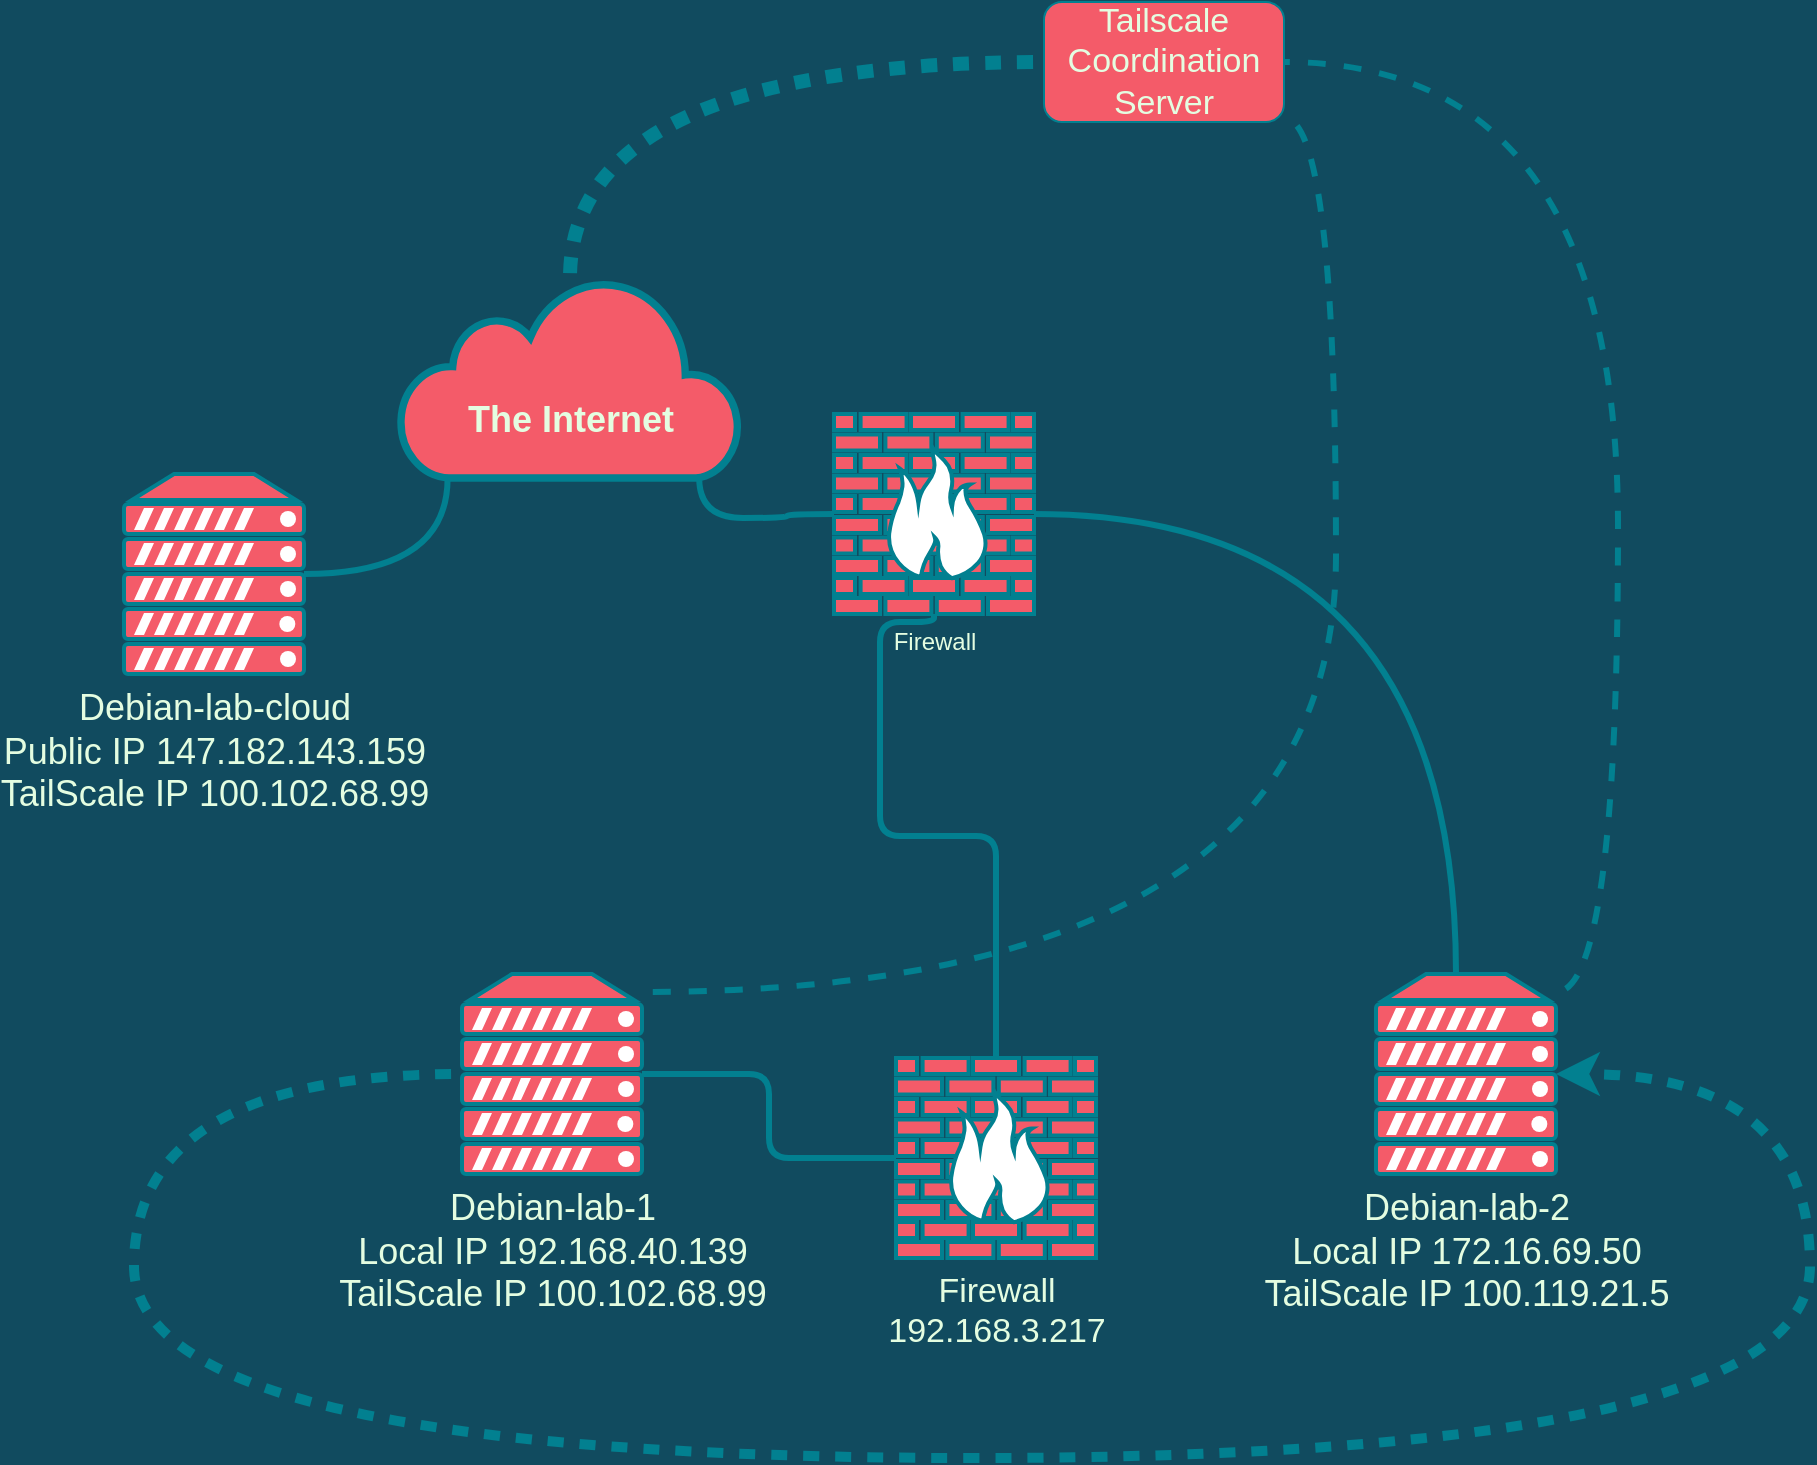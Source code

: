 <mxfile version="26.0.14">
  <diagram name="Page-1" id="vRcWMePUMHAfugz9_YTz">
    <mxGraphModel dx="1902" dy="875" grid="0" gridSize="10" guides="1" tooltips="1" connect="1" arrows="1" fold="1" page="1" pageScale="1" pageWidth="1100" pageHeight="850" background="#114B5F" math="0" shadow="0">
      <root>
        <mxCell id="0" />
        <mxCell id="1" parent="0" />
        <mxCell id="zNudf4SIR2VJdN1A_kgH-4" style="edgeStyle=orthogonalEdgeStyle;rounded=1;orthogonalLoop=1;jettySize=auto;html=1;endArrow=none;endFill=0;strokeWidth=3;jumpStyle=none;orthogonal=0;labelBackgroundColor=#114B5F;strokeColor=#028090;fontColor=#E4FDE1;" parent="1" source="zNudf4SIR2VJdN1A_kgH-1" target="Keg9QBFoEWpsP0gf0oNI-1" edge="1">
          <mxGeometry relative="1" as="geometry">
            <Array as="points">
              <mxPoint x="651" y="500" />
              <mxPoint x="593" y="500" />
              <mxPoint x="593" y="393" />
              <mxPoint x="620" y="393" />
            </Array>
            <mxPoint x="582" y="393" as="targetPoint" />
          </mxGeometry>
        </mxCell>
        <mxCell id="IqyUsJUaqWypHduwfUQZ-7" style="edgeStyle=orthogonalEdgeStyle;curved=1;rounded=0;orthogonalLoop=1;jettySize=auto;html=1;endArrow=none;endFill=0;entryX=0.88;entryY=1;entryDx=0;entryDy=0;entryPerimeter=0;strokeWidth=3;labelBackgroundColor=#114B5F;strokeColor=#028090;fontColor=#E4FDE1;" parent="1" source="Keg9QBFoEWpsP0gf0oNI-1" target="IqyUsJUaqWypHduwfUQZ-5" edge="1">
          <mxGeometry relative="1" as="geometry" />
        </mxCell>
        <mxCell id="Keg9QBFoEWpsP0gf0oNI-1" value="Firewall" style="fontColor=#E4FDE1;verticalAlign=top;verticalLabelPosition=bottom;labelPosition=center;align=center;html=1;outlineConnect=0;fillColor=#F45B69;strokeColor=#028090;gradientDirection=north;strokeWidth=2;shape=mxgraph.networks.firewall;" parent="1" vertex="1">
          <mxGeometry x="570" y="289" width="100" height="100" as="geometry" />
        </mxCell>
        <mxCell id="IqyUsJUaqWypHduwfUQZ-6" style="edgeStyle=orthogonalEdgeStyle;rounded=0;orthogonalLoop=1;jettySize=auto;html=1;endArrow=none;endFill=0;curved=1;entryX=0.14;entryY=1;entryDx=0;entryDy=0;entryPerimeter=0;strokeWidth=3;labelBackgroundColor=#114B5F;strokeColor=#028090;fontColor=#E4FDE1;" parent="1" source="Keg9QBFoEWpsP0gf0oNI-3" target="IqyUsJUaqWypHduwfUQZ-5" edge="1">
          <mxGeometry relative="1" as="geometry">
            <mxPoint x="405" y="169" as="targetPoint" />
          </mxGeometry>
        </mxCell>
        <mxCell id="Keg9QBFoEWpsP0gf0oNI-3" value="&lt;font style=&quot;font-size: 18px&quot;&gt;Debian-lab-cloud&lt;br&gt;Public IP&amp;nbsp;147.182.143.159&lt;br&gt;TailScale IP&amp;nbsp;100.102.68.99&lt;br&gt;&lt;/font&gt;" style="fontColor=#E4FDE1;verticalAlign=top;verticalLabelPosition=bottom;labelPosition=center;align=center;html=1;outlineConnect=0;fillColor=#F45B69;strokeColor=#028090;gradientDirection=north;strokeWidth=2;shape=mxgraph.networks.server;" parent="1" vertex="1">
          <mxGeometry x="215" y="319" width="90" height="100" as="geometry" />
        </mxCell>
        <mxCell id="IqyUsJUaqWypHduwfUQZ-5" value="&lt;h2&gt;&lt;b&gt;&lt;br&gt;&lt;br&gt;The Internet&lt;/b&gt;&lt;/h2&gt;" style="html=1;outlineConnect=0;fillColor=#F45B69;strokeColor=#028090;gradientDirection=north;strokeWidth=2;shape=mxgraph.networks.cloud;fontColor=#E4FDE1;" parent="1" vertex="1">
          <mxGeometry x="353" y="221" width="170" height="100" as="geometry" />
        </mxCell>
        <mxCell id="7-mngesvJNaTBoxv83Yt-3" style="edgeStyle=orthogonalEdgeStyle;curved=1;rounded=0;orthogonalLoop=1;jettySize=auto;html=1;endArrow=none;endFill=0;exitX=1;exitY=0.5;exitDx=0;exitDy=0;exitPerimeter=0;comic=0;strokeWidth=3;labelBackgroundColor=#114B5F;strokeColor=#028090;fontColor=#E4FDE1;" parent="1" source="Keg9QBFoEWpsP0gf0oNI-1" target="7-mngesvJNaTBoxv83Yt-7" edge="1">
          <mxGeometry relative="1" as="geometry">
            <Array as="points">
              <mxPoint x="881" y="339" />
            </Array>
            <mxPoint x="680" y="349" as="sourcePoint" />
            <mxPoint x="844" y="549" as="targetPoint" />
          </mxGeometry>
        </mxCell>
        <mxCell id="7-mngesvJNaTBoxv83Yt-16" style="edgeStyle=orthogonalEdgeStyle;curved=1;comic=0;orthogonalLoop=1;jettySize=auto;html=1;dashed=1;endArrow=none;endFill=0;strokeWidth=3;fillColor=#F45B69;strokeColor=#028090;flowAnimation=1;labelBackgroundColor=#114B5F;fontColor=#E4FDE1;" parent="1" source="7-mngesvJNaTBoxv83Yt-6" target="7-mngesvJNaTBoxv83Yt-8" edge="1">
          <mxGeometry relative="1" as="geometry">
            <Array as="points">
              <mxPoint x="821" y="578" />
              <mxPoint x="821" y="141" />
            </Array>
          </mxGeometry>
        </mxCell>
        <mxCell id="zNudf4SIR2VJdN1A_kgH-2" style="edgeStyle=orthogonalEdgeStyle;rounded=1;orthogonalLoop=1;jettySize=auto;html=1;strokeColor=none;strokeWidth=3;labelBackgroundColor=#114B5F;fontColor=#E4FDE1;" parent="1" source="7-mngesvJNaTBoxv83Yt-6" target="zNudf4SIR2VJdN1A_kgH-1" edge="1">
          <mxGeometry relative="1" as="geometry" />
        </mxCell>
        <mxCell id="zNudf4SIR2VJdN1A_kgH-3" style="edgeStyle=orthogonalEdgeStyle;rounded=1;orthogonalLoop=1;jettySize=auto;html=1;strokeWidth=3;endArrow=none;endFill=0;labelBackgroundColor=#114B5F;strokeColor=#028090;fontColor=#E4FDE1;" parent="1" source="7-mngesvJNaTBoxv83Yt-6" target="zNudf4SIR2VJdN1A_kgH-1" edge="1">
          <mxGeometry relative="1" as="geometry" />
        </mxCell>
        <mxCell id="ZPLgsAKswXV2pwP5o9q--3" style="edgeStyle=orthogonalEdgeStyle;orthogonalLoop=1;jettySize=auto;html=1;strokeWidth=5;curved=1;fillColor=#F45B69;strokeColor=#028090;flowAnimation=1;labelBackgroundColor=#114B5F;fontColor=#E4FDE1;" parent="1" source="7-mngesvJNaTBoxv83Yt-6" target="7-mngesvJNaTBoxv83Yt-7" edge="1">
          <mxGeometry relative="1" as="geometry">
            <Array as="points">
              <mxPoint x="220" y="619" />
              <mxPoint x="220" y="811" />
              <mxPoint x="1058" y="811" />
              <mxPoint x="1058" y="619" />
            </Array>
          </mxGeometry>
        </mxCell>
        <mxCell id="7-mngesvJNaTBoxv83Yt-6" value="&lt;font style=&quot;font-size: 18px&quot;&gt;&lt;div&gt;Debian-lab-1&lt;/div&gt;&lt;div&gt;Local IP 192.168.40.139&lt;/div&gt;&lt;div&gt;&lt;span&gt;TailScale IP 100.102.68.99&lt;/span&gt;&lt;br&gt;&lt;/div&gt;&lt;/font&gt;" style="fontColor=#E4FDE1;verticalAlign=top;verticalLabelPosition=bottom;labelPosition=center;align=center;html=1;outlineConnect=0;fillColor=#F45B69;strokeColor=#028090;gradientDirection=north;strokeWidth=2;shape=mxgraph.networks.server;" parent="1" vertex="1">
          <mxGeometry x="384" y="569" width="90" height="100" as="geometry" />
        </mxCell>
        <mxCell id="7-mngesvJNaTBoxv83Yt-14" style="edgeStyle=orthogonalEdgeStyle;curved=1;comic=0;orthogonalLoop=1;jettySize=auto;html=1;dashed=1;endArrow=none;endFill=0;strokeWidth=3;fillColor=#F45B69;strokeColor=#028090;flowAnimation=1;entryX=1;entryY=0.5;entryDx=0;entryDy=0;labelBackgroundColor=#114B5F;fontColor=#E4FDE1;" parent="1" source="7-mngesvJNaTBoxv83Yt-7" target="7-mngesvJNaTBoxv83Yt-8" edge="1">
          <mxGeometry relative="1" as="geometry">
            <Array as="points">
              <mxPoint x="962" y="578" />
              <mxPoint x="962" y="113" />
            </Array>
          </mxGeometry>
        </mxCell>
        <mxCell id="7-mngesvJNaTBoxv83Yt-7" value="&lt;font style=&quot;font-size: 18px&quot;&gt;&lt;div&gt;Debian-lab-2&lt;/div&gt;&lt;div&gt;Local IP 172.16.69.50&lt;/div&gt;&lt;div&gt;&lt;span&gt;TailScale IP 100.119.21.5&lt;/span&gt;&lt;br&gt;&lt;/div&gt;&lt;/font&gt;" style="fontColor=#E4FDE1;verticalAlign=top;verticalLabelPosition=bottom;labelPosition=center;align=center;html=1;outlineConnect=0;fillColor=#F45B69;strokeColor=#028090;gradientDirection=north;strokeWidth=2;shape=mxgraph.networks.server;" parent="1" vertex="1">
          <mxGeometry x="841" y="569" width="90" height="100" as="geometry" />
        </mxCell>
        <mxCell id="7-mngesvJNaTBoxv83Yt-8" value="&lt;font style=&quot;font-size: 17px&quot;&gt;Tailscale&lt;br&gt;Coordination&lt;br&gt;Server&lt;br&gt;&lt;/font&gt;" style="rounded=1;whiteSpace=wrap;html=1;fillColor=#F45B69;strokeColor=#028090;fontColor=#E4FDE1;" parent="1" vertex="1">
          <mxGeometry x="675" y="83" width="120" height="60" as="geometry" />
        </mxCell>
        <mxCell id="7-mngesvJNaTBoxv83Yt-11" style="edgeStyle=orthogonalEdgeStyle;comic=0;orthogonalLoop=1;jettySize=auto;html=1;flowAnimation=1;endArrow=none;endFill=0;curved=1;strokeWidth=7;fillColor=#F45B69;strokeColor=#028090;labelBackgroundColor=#114B5F;fontColor=#E4FDE1;" parent="1" source="7-mngesvJNaTBoxv83Yt-8" target="IqyUsJUaqWypHduwfUQZ-5" edge="1">
          <mxGeometry relative="1" as="geometry">
            <mxPoint x="685.0" y="223" as="sourcePoint" />
            <mxPoint x="541" y="235" as="targetPoint" />
          </mxGeometry>
        </mxCell>
        <mxCell id="zNudf4SIR2VJdN1A_kgH-1" value="&lt;font style=&quot;font-size: 17px&quot;&gt;Firewall&lt;br&gt;192.168.3.217&lt;/font&gt;" style="fontColor=#E4FDE1;verticalAlign=top;verticalLabelPosition=bottom;labelPosition=center;align=center;html=1;outlineConnect=0;fillColor=#F45B69;strokeColor=#028090;gradientDirection=north;strokeWidth=2;shape=mxgraph.networks.firewall;" parent="1" vertex="1">
          <mxGeometry x="601" y="611" width="100" height="100" as="geometry" />
        </mxCell>
      </root>
    </mxGraphModel>
  </diagram>
</mxfile>
